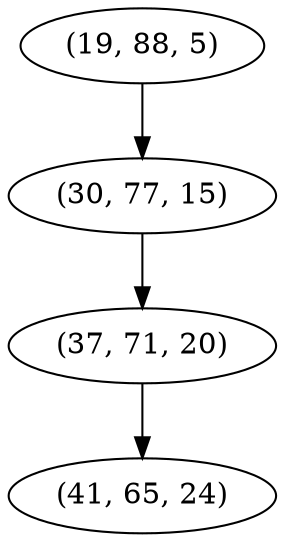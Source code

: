digraph tree {
    "(19, 88, 5)";
    "(30, 77, 15)";
    "(37, 71, 20)";
    "(41, 65, 24)";
    "(19, 88, 5)" -> "(30, 77, 15)";
    "(30, 77, 15)" -> "(37, 71, 20)";
    "(37, 71, 20)" -> "(41, 65, 24)";
}
